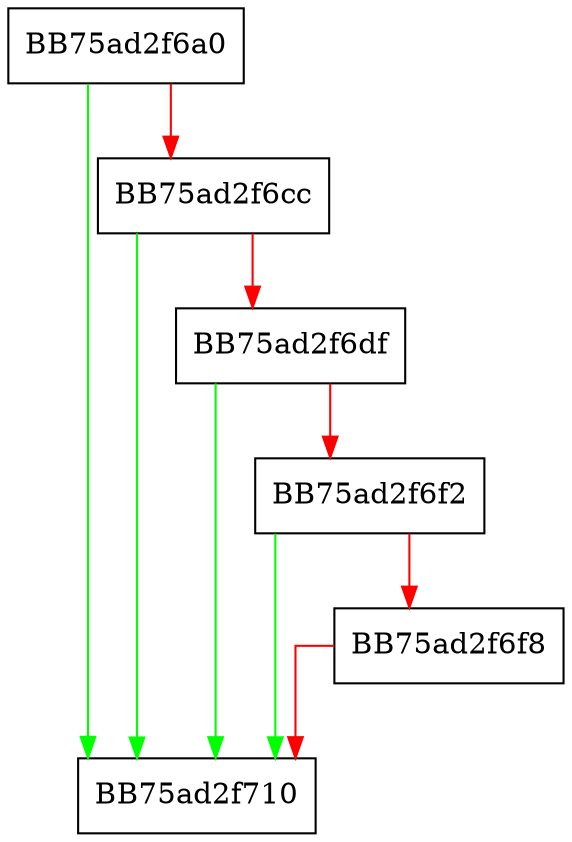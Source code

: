digraph GetAttributePriority {
  node [shape="box"];
  graph [splines=ortho];
  BB75ad2f6a0 -> BB75ad2f710 [color="green"];
  BB75ad2f6a0 -> BB75ad2f6cc [color="red"];
  BB75ad2f6cc -> BB75ad2f710 [color="green"];
  BB75ad2f6cc -> BB75ad2f6df [color="red"];
  BB75ad2f6df -> BB75ad2f710 [color="green"];
  BB75ad2f6df -> BB75ad2f6f2 [color="red"];
  BB75ad2f6f2 -> BB75ad2f710 [color="green"];
  BB75ad2f6f2 -> BB75ad2f6f8 [color="red"];
  BB75ad2f6f8 -> BB75ad2f710 [color="red"];
}